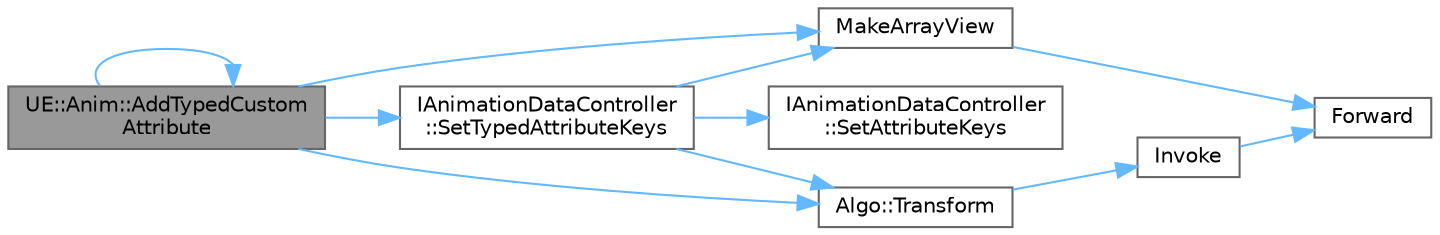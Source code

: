 digraph "UE::Anim::AddTypedCustomAttribute"
{
 // INTERACTIVE_SVG=YES
 // LATEX_PDF_SIZE
  bgcolor="transparent";
  edge [fontname=Helvetica,fontsize=10,labelfontname=Helvetica,labelfontsize=10];
  node [fontname=Helvetica,fontsize=10,shape=box,height=0.2,width=0.4];
  rankdir="LR";
  Node1 [id="Node000001",label="UE::Anim::AddTypedCustom\lAttribute",height=0.2,width=0.4,color="gray40", fillcolor="grey60", style="filled", fontcolor="black",tooltip="Helper functionality allowing the user to add an attribute with a typed value array."];
  Node1 -> Node1 [id="edge1_Node000001_Node000001",color="steelblue1",style="solid",tooltip=" "];
  Node1 -> Node2 [id="edge2_Node000001_Node000002",color="steelblue1",style="solid",tooltip=" "];
  Node2 [id="Node000002",label="MakeArrayView",height=0.2,width=0.4,color="grey40", fillcolor="white", style="filled",URL="$d7/df4/ArrayView_8h.html#a661373f641b11e7cb580c1526b0a721b",tooltip=" "];
  Node2 -> Node3 [id="edge3_Node000002_Node000003",color="steelblue1",style="solid",tooltip=" "];
  Node3 [id="Node000003",label="Forward",height=0.2,width=0.4,color="grey40", fillcolor="white", style="filled",URL="$d4/d24/UnrealTemplate_8h.html#a68f280c1d561a8899a1e9e3ea8405d00",tooltip="Forward will cast a reference to an rvalue reference."];
  Node1 -> Node4 [id="edge4_Node000001_Node000004",color="steelblue1",style="solid",tooltip=" "];
  Node4 [id="Node000004",label="IAnimationDataController\l::SetTypedAttributeKeys",height=0.2,width=0.4,color="grey40", fillcolor="white", style="filled",URL="$d5/db0/classIAnimationDataController.html#a9e71c4c3876ec7661fcb9579fc30b3c7",tooltip="Replace the keys for the attribute with provided identifier."];
  Node4 -> Node2 [id="edge5_Node000004_Node000002",color="steelblue1",style="solid",tooltip=" "];
  Node4 -> Node5 [id="edge6_Node000004_Node000005",color="steelblue1",style="solid",tooltip=" "];
  Node5 [id="Node000005",label="IAnimationDataController\l::SetAttributeKeys",height=0.2,width=0.4,color="grey40", fillcolor="white", style="filled",URL="$d5/db0/classIAnimationDataController.html#a15b892b1243933f2a998dac7ed691981",tooltip="Replace the keys for the attribute with provided identifier."];
  Node4 -> Node6 [id="edge7_Node000004_Node000006",color="steelblue1",style="solid",tooltip=" "];
  Node6 [id="Node000006",label="Algo::Transform",height=0.2,width=0.4,color="grey40", fillcolor="white", style="filled",URL="$db/d33/namespaceAlgo.html#a96892e2c9ec82c459ed5b1e5a7fafb0a",tooltip="Applies a transform to a range and stores the results into a container."];
  Node6 -> Node7 [id="edge8_Node000006_Node000007",color="steelblue1",style="solid",tooltip=" "];
  Node7 [id="Node000007",label="Invoke",height=0.2,width=0.4,color="grey40", fillcolor="white", style="filled",URL="$d7/deb/Invoke_8h.html#a66d3e79358998f56001f20726270e390",tooltip="Invokes a callable with a set of arguments."];
  Node7 -> Node3 [id="edge9_Node000007_Node000003",color="steelblue1",style="solid",tooltip=" "];
  Node1 -> Node6 [id="edge10_Node000001_Node000006",color="steelblue1",style="solid",tooltip=" "];
}
